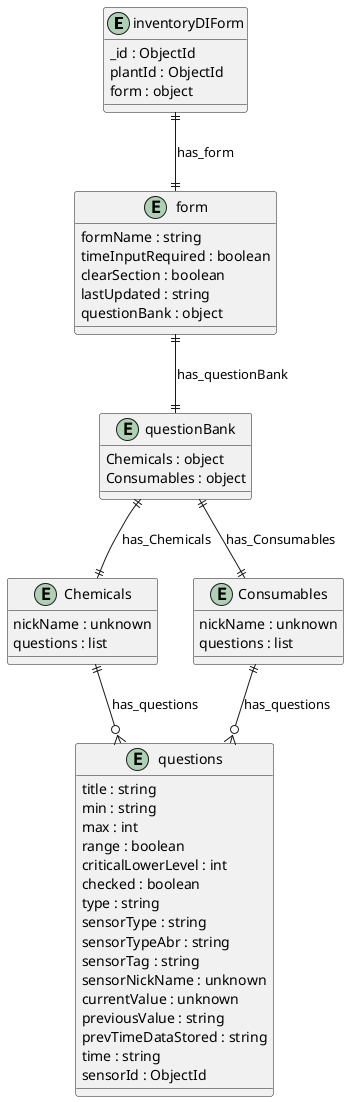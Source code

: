 @startuml inventoryDIForm_Diagram

entity "inventoryDIForm" as inventoryDIForm {
  _id : ObjectId
  plantId : ObjectId
  form : object
}

entity "form" as form {
  formName : string
  timeInputRequired : boolean
  clearSection : boolean
  lastUpdated : string
  questionBank : object
}

entity "questionBank" as questionBank {
  Chemicals : object
  Consumables : object
}

entity "Chemicals" as Chemicals {
  nickName : unknown
  questions : list
}

entity "questions" as questions {
  title : string
  min : string
  max : int
  range : boolean
  criticalLowerLevel : int
  checked : boolean
  type : string
  sensorType : string
  sensorTypeAbr : string
  sensorTag : string
  sensorNickName : unknown
  currentValue : unknown
  previousValue : string
  prevTimeDataStored : string
  time : string
  sensorId : ObjectId
}

entity "Consumables" as Consumables {
  nickName : unknown
  questions : list
}

' // Relationships
inventoryDIForm ||--|| form : has_form
form ||--|| questionBank : has_questionBank
questionBank ||--|| Chemicals : has_Chemicals
Chemicals ||--o{ questions : has_questions
questionBank ||--|| Consumables : has_Consumables
Consumables ||--o{ questions : has_questions
@enduml